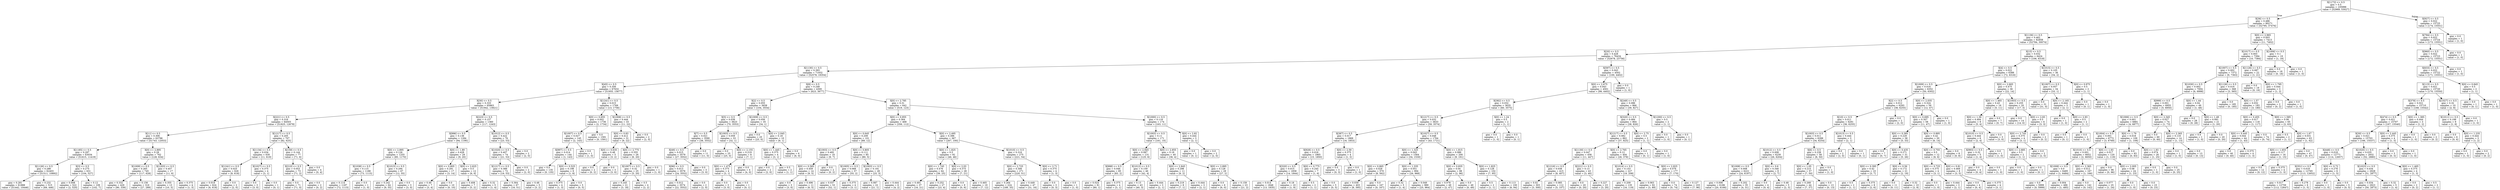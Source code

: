 digraph Tree {
node [shape=box] ;
0 [label="X[1173] <= 0.5\ngini = 0.5\nsamples = 105996\nvalue = [52969, 53027]"] ;
1 [label="X[36] <= 0.5\ngini = 0.486\nsamples = 90271\nvalue = [52795, 37476]"] ;
0 -> 1 [labeldistance=2.5, labelangle=45, headlabel="True"] ;
2 [label="X[1136] <= 0.5\ngini = 0.462\nsamples = 82858\nvalue = [52784, 30074]"] ;
1 -> 2 ;
3 [label="X[20] <= 0.5\ngini = 0.428\nsamples = 76434\nvalue = [52678, 23756]"] ;
2 -> 3 ;
4 [label="X[1130] <= 0.5\ngini = 0.393\nsamples = 71932\nvalue = [52578, 19354]"] ;
3 -> 4 ;
5 [label="X[45] <= 0.5\ngini = 0.356\nsamples = 67632\nvalue = [51955, 15677]"] ;
4 -> 5 ;
6 [label="X[30] <= 0.5\ngini = 0.333\nsamples = 65863\nvalue = [51942, 13921]"] ;
5 -> 6 ;
7 [label="X[221] <= 0.5\ngini = 0.316\nsamples = 64503\nvalue = [51825, 12678]"] ;
6 -> 7 ;
8 [label="X[11] <= 0.5\ngini = 0.306\nsamples = 63796\nvalue = [51743, 12053]"] ;
7 -> 8 ;
9 [label="X[1185] <= 0.5\ngini = 0.297\nsamples = 63034\nvalue = [51615, 11419]"] ;
8 -> 9 ;
10 [label="X[1126] <= 0.5\ngini = 0.288\nsamples = 62403\nvalue = [51511, 10892]"] ;
9 -> 10 ;
11 [label="gini = 0.281\nsamples = 61888\nvalue = [51442, 10446]"] ;
10 -> 11 ;
12 [label="gini = 0.232\nsamples = 515\nvalue = [69, 446]"] ;
10 -> 12 ;
13 [label="X[3] <= 0.5\ngini = 0.275\nsamples = 631\nvalue = [104, 527]"] ;
9 -> 13 ;
14 [label="gini = 0.008\nsamples = 522\nvalue = [2, 520]"] ;
13 -> 14 ;
15 [label="gini = 0.12\nsamples = 109\nvalue = [102, 7]"] ;
13 -> 15 ;
16 [label="X[0] <= 2.895\ngini = 0.28\nsamples = 762\nvalue = [128, 634]"] ;
8 -> 16 ;
17 [label="X[1009] <= 0.5\ngini = 0.265\nsamples = 745\nvalue = [117, 628]"] ;
16 -> 17 ;
18 [label="gini = 0.332\nsamples = 429\nvalue = [90, 339]"] ;
17 -> 18 ;
19 [label="gini = 0.156\nsamples = 316\nvalue = [27, 289]"] ;
17 -> 19 ;
20 [label="X[1203] <= 0.5\ngini = 0.457\nsamples = 17\nvalue = [11, 6]"] ;
16 -> 20 ;
21 [label="gini = 0.355\nsamples = 13\nvalue = [10, 3]"] ;
20 -> 21 ;
22 [label="gini = 0.375\nsamples = 4\nvalue = [1, 3]"] ;
20 -> 22 ;
23 [label="X[1217] <= 0.5\ngini = 0.205\nsamples = 707\nvalue = [82, 625]"] ;
7 -> 23 ;
24 [label="X[1134] <= 0.5\ngini = 0.034\nsamples = 630\nvalue = [11, 619]"] ;
23 -> 24 ;
25 [label="X[1241] <= 0.5\ngini = 0.025\nsamples = 626\nvalue = [8, 618]"] ;
24 -> 25 ;
26 [label="gini = 0.019\nsamples = 624\nvalue = [6, 618]"] ;
25 -> 26 ;
27 [label="gini = 0.0\nsamples = 2\nvalue = [2, 0]"] ;
25 -> 27 ;
28 [label="X[1027] <= 0.5\ngini = 0.375\nsamples = 4\nvalue = [3, 1]"] ;
24 -> 28 ;
29 [label="gini = 0.0\nsamples = 3\nvalue = [3, 0]"] ;
28 -> 29 ;
30 [label="gini = 0.0\nsamples = 1\nvalue = [0, 1]"] ;
28 -> 30 ;
31 [label="X[159] <= 0.5\ngini = 0.144\nsamples = 77\nvalue = [71, 6]"] ;
23 -> 31 ;
32 [label="X[210] <= 0.5\ngini = 0.053\nsamples = 73\nvalue = [71, 2]"] ;
31 -> 32 ;
33 [label="gini = 0.0\nsamples = 71\nvalue = [71, 0]"] ;
32 -> 33 ;
34 [label="gini = 0.0\nsamples = 2\nvalue = [0, 2]"] ;
32 -> 34 ;
35 [label="gini = 0.0\nsamples = 4\nvalue = [0, 4]"] ;
31 -> 35 ;
36 [label="X[223] <= 0.5\ngini = 0.157\nsamples = 1360\nvalue = [117, 1243]"] ;
6 -> 36 ;
37 [label="X[996] <= 0.5\ngini = 0.136\nsamples = 1284\nvalue = [94, 1190]"] ;
36 -> 37 ;
38 [label="X[0] <= 2.895\ngini = 0.126\nsamples = 1255\nvalue = [85, 1170]"] ;
37 -> 38 ;
39 [label="X[1038] <= 0.5\ngini = 0.115\nsamples = 1188\nvalue = [73, 1115]"] ;
38 -> 39 ;
40 [label="gini = 0.114\nsamples = 1187\nvalue = [72, 1115]"] ;
39 -> 40 ;
41 [label="gini = 0.0\nsamples = 1\nvalue = [1, 0]"] ;
39 -> 41 ;
42 [label="X[1015] <= 0.5\ngini = 0.294\nsamples = 67\nvalue = [12, 55]"] ;
38 -> 42 ;
43 [label="gini = 0.242\nsamples = 64\nvalue = [9, 55]"] ;
42 -> 43 ;
44 [label="gini = 0.0\nsamples = 3\nvalue = [3, 0]"] ;
42 -> 44 ;
45 [label="X[0] <= 1.89\ngini = 0.428\nsamples = 29\nvalue = [9, 20]"] ;
37 -> 45 ;
46 [label="X[0] <= 0.805\ngini = 0.291\nsamples = 17\nvalue = [3, 14]"] ;
45 -> 46 ;
47 [label="gini = 0.49\nsamples = 7\nvalue = [3, 4]"] ;
46 -> 47 ;
48 [label="gini = 0.0\nsamples = 10\nvalue = [0, 10]"] ;
46 -> 48 ;
49 [label="X[0] <= 2.625\ngini = 0.5\nsamples = 12\nvalue = [6, 6]"] ;
45 -> 49 ;
50 [label="gini = 0.408\nsamples = 7\nvalue = [5, 2]"] ;
49 -> 50 ;
51 [label="gini = 0.32\nsamples = 5\nvalue = [1, 4]"] ;
49 -> 51 ;
52 [label="X[1012] <= 0.5\ngini = 0.422\nsamples = 76\nvalue = [23, 53]"] ;
36 -> 52 ;
53 [label="X[1020] <= 0.5\ngini = 0.407\nsamples = 74\nvalue = [21, 53]"] ;
52 -> 53 ;
54 [label="X[1217] <= 0.5\ngini = 0.389\nsamples = 72\nvalue = [19, 53]"] ;
53 -> 54 ;
55 [label="gini = 0.364\nsamples = 67\nvalue = [16, 51]"] ;
54 -> 55 ;
56 [label="gini = 0.48\nsamples = 5\nvalue = [3, 2]"] ;
54 -> 56 ;
57 [label="gini = 0.0\nsamples = 2\nvalue = [2, 0]"] ;
53 -> 57 ;
58 [label="gini = 0.0\nsamples = 2\nvalue = [2, 0]"] ;
52 -> 58 ;
59 [label="X[1241] <= 0.5\ngini = 0.015\nsamples = 1769\nvalue = [13, 1756]"] ;
5 -> 59 ;
60 [label="X[0] <= 0.655\ngini = 0.002\nsamples = 1736\nvalue = [2, 1734]"] ;
59 -> 60 ;
61 [label="X[1007] <= 0.5\ngini = 0.027\nsamples = 145\nvalue = [2, 143]"] ;
60 -> 61 ;
62 [label="X[997] <= 0.5\ngini = 0.014\nsamples = 144\nvalue = [1, 143]"] ;
61 -> 62 ;
63 [label="gini = 0.0\nsamples = 135\nvalue = [0, 135]"] ;
62 -> 63 ;
64 [label="X[0] <= 0.525\ngini = 0.198\nsamples = 9\nvalue = [1, 8]"] ;
62 -> 64 ;
65 [label="gini = 0.375\nsamples = 4\nvalue = [1, 3]"] ;
64 -> 65 ;
66 [label="gini = 0.0\nsamples = 5\nvalue = [0, 5]"] ;
64 -> 66 ;
67 [label="gini = 0.0\nsamples = 1\nvalue = [1, 0]"] ;
61 -> 67 ;
68 [label="gini = 0.0\nsamples = 1591\nvalue = [0, 1591]"] ;
60 -> 68 ;
69 [label="X[1008] <= 0.5\ngini = 0.444\nsamples = 33\nvalue = [11, 22]"] ;
59 -> 69 ;
70 [label="X[0] <= 0.83\ngini = 0.412\nsamples = 31\nvalue = [9, 22]"] ;
69 -> 70 ;
71 [label="X[0] <= 0.635\ngini = 0.48\nsamples = 5\nvalue = [3, 2]"] ;
70 -> 71 ;
72 [label="gini = 0.0\nsamples = 2\nvalue = [0, 2]"] ;
71 -> 72 ;
73 [label="gini = 0.0\nsamples = 3\nvalue = [3, 0]"] ;
71 -> 73 ;
74 [label="X[0] <= 2.775\ngini = 0.355\nsamples = 26\nvalue = [6, 20]"] ;
70 -> 74 ;
75 [label="X[1007] <= 0.5\ngini = 0.32\nsamples = 25\nvalue = [5, 20]"] ;
74 -> 75 ;
76 [label="gini = 0.245\nsamples = 21\nvalue = [3, 18]"] ;
75 -> 76 ;
77 [label="gini = 0.5\nsamples = 4\nvalue = [2, 2]"] ;
75 -> 77 ;
78 [label="gini = 0.0\nsamples = 1\nvalue = [1, 0]"] ;
74 -> 78 ;
79 [label="gini = 0.0\nsamples = 2\nvalue = [2, 0]"] ;
69 -> 79 ;
80 [label="X[8] <= 0.5\ngini = 0.248\nsamples = 4300\nvalue = [623, 3677]"] ;
4 -> 80 ;
81 [label="X[2] <= 0.5\ngini = 0.055\nsamples = 3658\nvalue = [104, 3554]"] ;
80 -> 81 ;
82 [label="X[5] <= 0.5\ngini = 0.038\nsamples = 3623\nvalue = [70, 3553]"] ;
81 -> 82 ;
83 [label="X[7] <= 0.5\ngini = 0.021\nsamples = 3590\nvalue = [38, 3552]"] ;
82 -> 83 ;
84 [label="X[49] <= 0.5\ngini = 0.015\nsamples = 3579\nvalue = [27, 3552]"] ;
83 -> 84 ;
85 [label="X[96] <= 0.5\ngini = 0.013\nsamples = 3576\nvalue = [24, 3552]"] ;
84 -> 85 ;
86 [label="gini = 0.012\nsamples = 3574\nvalue = [22, 3552]"] ;
85 -> 86 ;
87 [label="gini = 0.0\nsamples = 2\nvalue = [2, 0]"] ;
85 -> 87 ;
88 [label="gini = 0.0\nsamples = 3\nvalue = [3, 0]"] ;
84 -> 88 ;
89 [label="gini = 0.0\nsamples = 11\nvalue = [11, 0]"] ;
83 -> 89 ;
90 [label="X[1003] <= 0.5\ngini = 0.059\nsamples = 33\nvalue = [32, 1]"] ;
82 -> 90 ;
91 [label="gini = 0.0\nsamples = 25\nvalue = [25, 0]"] ;
90 -> 91 ;
92 [label="X[0] <= 2.155\ngini = 0.219\nsamples = 8\nvalue = [7, 1]"] ;
90 -> 92 ;
93 [label="X[0] <= 1.475\ngini = 0.375\nsamples = 4\nvalue = [3, 1]"] ;
92 -> 93 ;
94 [label="gini = 0.0\nsamples = 3\nvalue = [3, 0]"] ;
93 -> 94 ;
95 [label="gini = 0.0\nsamples = 1\nvalue = [0, 1]"] ;
93 -> 95 ;
96 [label="gini = 0.0\nsamples = 4\nvalue = [4, 0]"] ;
92 -> 96 ;
97 [label="X[1009] <= 0.5\ngini = 0.056\nsamples = 35\nvalue = [34, 1]"] ;
81 -> 97 ;
98 [label="gini = 0.0\nsamples = 25\nvalue = [25, 0]"] ;
97 -> 98 ;
99 [label="X[0] <= 2.045\ngini = 0.18\nsamples = 10\nvalue = [9, 1]"] ;
97 -> 99 ;
100 [label="X[0] <= 1.445\ngini = 0.375\nsamples = 4\nvalue = [3, 1]"] ;
99 -> 100 ;
101 [label="gini = 0.0\nsamples = 2\nvalue = [2, 0]"] ;
100 -> 101 ;
102 [label="gini = 0.5\nsamples = 2\nvalue = [1, 1]"] ;
100 -> 102 ;
103 [label="gini = 0.0\nsamples = 6\nvalue = [6, 0]"] ;
99 -> 103 ;
104 [label="X[0] <= 2.785\ngini = 0.31\nsamples = 642\nvalue = [519, 123]"] ;
80 -> 104 ;
105 [label="X[0] <= 0.955\ngini = 0.364\nsamples = 468\nvalue = [356, 112]"] ;
104 -> 105 ;
106 [label="X[0] <= 0.645\ngini = 0.209\nsamples = 101\nvalue = [89, 12]"] ;
105 -> 106 ;
107 [label="X[1003] <= 0.5\ngini = 0.492\nsamples = 16\nvalue = [9, 7]"] ;
106 -> 107 ;
108 [label="X[0] <= 0.585\ngini = 0.459\nsamples = 14\nvalue = [9, 5]"] ;
107 -> 108 ;
109 [label="gini = 0.0\nsamples = 3\nvalue = [3, 0]"] ;
108 -> 109 ;
110 [label="gini = 0.496\nsamples = 11\nvalue = [6, 5]"] ;
108 -> 110 ;
111 [label="gini = 0.0\nsamples = 2\nvalue = [0, 2]"] ;
107 -> 111 ;
112 [label="X[0] <= 0.805\ngini = 0.111\nsamples = 85\nvalue = [80, 5]"] ;
106 -> 112 ;
113 [label="X[1005] <= 0.5\ngini = 0.068\nsamples = 57\nvalue = [55, 2]"] ;
112 -> 113 ;
114 [label="gini = 0.037\nsamples = 53\nvalue = [52, 1]"] ;
113 -> 114 ;
115 [label="gini = 0.375\nsamples = 4\nvalue = [3, 1]"] ;
113 -> 115 ;
116 [label="X[1003] <= 0.5\ngini = 0.191\nsamples = 28\nvalue = [25, 3]"] ;
112 -> 116 ;
117 [label="gini = 0.087\nsamples = 22\nvalue = [21, 1]"] ;
116 -> 117 ;
118 [label="gini = 0.444\nsamples = 6\nvalue = [4, 2]"] ;
116 -> 118 ;
119 [label="X[0] <= 2.495\ngini = 0.396\nsamples = 367\nvalue = [267, 100]"] ;
105 -> 119 ;
120 [label="X[0] <= 1.825\ngini = 0.5\nsamples = 92\nvalue = [46, 46]"] ;
119 -> 120 ;
121 [label="X[0] <= 1.745\ngini = 0.476\nsamples = 64\nvalue = [39, 25]"] ;
120 -> 121 ;
122 [label="gini = 0.491\nsamples = 37\nvalue = [16, 21]"] ;
121 -> 122 ;
123 [label="gini = 0.252\nsamples = 27\nvalue = [23, 4]"] ;
121 -> 123 ;
124 [label="X[0] <= 2.03\ngini = 0.375\nsamples = 28\nvalue = [7, 21]"] ;
120 -> 124 ;
125 [label="gini = 0.0\nsamples = 9\nvalue = [0, 9]"] ;
124 -> 125 ;
126 [label="gini = 0.465\nsamples = 19\nvalue = [7, 12]"] ;
124 -> 126 ;
127 [label="X[1010] <= 0.5\ngini = 0.316\nsamples = 275\nvalue = [221, 54]"] ;
119 -> 127 ;
128 [label="X[0] <= 2.725\ngini = 0.306\nsamples = 271\nvalue = [220, 51]"] ;
127 -> 128 ;
129 [label="gini = 0.264\nsamples = 224\nvalue = [189, 35]"] ;
128 -> 129 ;
130 [label="gini = 0.449\nsamples = 47\nvalue = [31, 16]"] ;
128 -> 130 ;
131 [label="X[0] <= 2.71\ngini = 0.375\nsamples = 4\nvalue = [1, 3]"] ;
127 -> 131 ;
132 [label="gini = 0.0\nsamples = 3\nvalue = [0, 3]"] ;
131 -> 132 ;
133 [label="gini = 0.0\nsamples = 1\nvalue = [1, 0]"] ;
131 -> 133 ;
134 [label="X[1000] <= 0.5\ngini = 0.118\nsamples = 174\nvalue = [163, 11]"] ;
104 -> 134 ;
135 [label="X[1003] <= 0.5\ngini = 0.11\nsamples = 171\nvalue = [161, 10]"] ;
134 -> 135 ;
136 [label="X[0] <= 2.945\ngini = 0.087\nsamples = 131\nvalue = [125, 6]"] ;
135 -> 136 ;
137 [label="X[998] <= 0.5\ngini = 0.046\nsamples = 85\nvalue = [83, 2]"] ;
136 -> 137 ;
138 [label="gini = 0.024\nsamples = 81\nvalue = [80, 1]"] ;
137 -> 138 ;
139 [label="gini = 0.375\nsamples = 4\nvalue = [3, 1]"] ;
137 -> 139 ;
140 [label="X[1012] <= 0.5\ngini = 0.159\nsamples = 46\nvalue = [42, 4]"] ;
136 -> 140 ;
141 [label="gini = 0.13\nsamples = 43\nvalue = [40, 3]"] ;
140 -> 141 ;
142 [label="gini = 0.444\nsamples = 3\nvalue = [2, 1]"] ;
140 -> 142 ;
143 [label="X[0] <= 2.855\ngini = 0.18\nsamples = 40\nvalue = [36, 4]"] ;
135 -> 143 ;
144 [label="X[0] <= 2.845\ngini = 0.298\nsamples = 11\nvalue = [9, 2]"] ;
143 -> 144 ;
145 [label="gini = 0.219\nsamples = 8\nvalue = [7, 1]"] ;
144 -> 145 ;
146 [label="gini = 0.444\nsamples = 3\nvalue = [2, 1]"] ;
144 -> 146 ;
147 [label="X[0] <= 2.895\ngini = 0.128\nsamples = 29\nvalue = [27, 2]"] ;
143 -> 147 ;
148 [label="gini = 0.0\nsamples = 6\nvalue = [6, 0]"] ;
147 -> 148 ;
149 [label="gini = 0.159\nsamples = 23\nvalue = [21, 2]"] ;
147 -> 149 ;
150 [label="X[0] <= 2.82\ngini = 0.444\nsamples = 3\nvalue = [2, 1]"] ;
134 -> 150 ;
151 [label="gini = 0.0\nsamples = 1\nvalue = [0, 1]"] ;
150 -> 151 ;
152 [label="gini = 0.0\nsamples = 2\nvalue = [2, 0]"] ;
150 -> 152 ;
153 [label="X[597] <= 0.5\ngini = 0.043\nsamples = 4502\nvalue = [100, 4402]"] ;
3 -> 153 ;
154 [label="X[0] <= 2.675\ngini = 0.043\nsamples = 4501\nvalue = [99, 4402]"] ;
153 -> 154 ;
155 [label="X[382] <= 0.5\ngini = 0.032\nsamples = 3635\nvalue = [60, 3575]"] ;
154 -> 155 ;
156 [label="X[1217] <= 0.5\ngini = 0.032\nsamples = 3633\nvalue = [59, 3574]"] ;
155 -> 156 ;
157 [label="X[387] <= 0.5\ngini = 0.017\nsamples = 1869\nvalue = [16, 1853]"] ;
156 -> 157 ;
158 [label="X[928] <= 0.5\ngini = 0.016\nsamples = 1865\nvalue = [15, 1850]"] ;
157 -> 158 ;
159 [label="X[320] <= 0.5\ngini = 0.015\nsamples = 1858\nvalue = [14, 1844]"] ;
158 -> 159 ;
160 [label="gini = 0.014\nsamples = 1848\nvalue = [13, 1835]"] ;
159 -> 160 ;
161 [label="gini = 0.18\nsamples = 10\nvalue = [1, 9]"] ;
159 -> 161 ;
162 [label="X[0] <= 0.775\ngini = 0.245\nsamples = 7\nvalue = [1, 6]"] ;
158 -> 162 ;
163 [label="gini = 0.5\nsamples = 2\nvalue = [1, 1]"] ;
162 -> 163 ;
164 [label="gini = 0.0\nsamples = 5\nvalue = [0, 5]"] ;
162 -> 164 ;
165 [label="X[0] <= 2.59\ngini = 0.375\nsamples = 4\nvalue = [1, 3]"] ;
157 -> 165 ;
166 [label="gini = 0.0\nsamples = 3\nvalue = [0, 3]"] ;
165 -> 166 ;
167 [label="gini = 0.0\nsamples = 1\nvalue = [1, 0]"] ;
165 -> 167 ;
168 [label="X[1027] <= 0.5\ngini = 0.048\nsamples = 1764\nvalue = [43, 1721]"] ;
156 -> 168 ;
169 [label="X[0] <= 1.325\ngini = 0.043\nsamples = 1564\nvalue = [34, 1530]"] ;
168 -> 169 ;
170 [label="X[0] <= 0.865\ngini = 0.028\nsamples = 570\nvalue = [8, 562]"] ;
169 -> 170 ;
171 [label="gini = 0.039\nsamples = 403\nvalue = [8, 395]"] ;
170 -> 171 ;
172 [label="gini = 0.0\nsamples = 167\nvalue = [0, 167]"] ;
170 -> 172 ;
173 [label="X[0] <= 1.335\ngini = 0.051\nsamples = 994\nvalue = [26, 968]"] ;
169 -> 173 ;
174 [label="gini = 0.32\nsamples = 5\nvalue = [1, 4]"] ;
173 -> 174 ;
175 [label="gini = 0.049\nsamples = 989\nvalue = [25, 964]"] ;
173 -> 175 ;
176 [label="X[0] <= 1.815\ngini = 0.086\nsamples = 200\nvalue = [9, 191]"] ;
168 -> 176 ;
177 [label="X[0] <= 0.835\ngini = 0.04\nsamples = 98\nvalue = [2, 96]"] ;
176 -> 177 ;
178 [label="gini = 0.078\nsamples = 49\nvalue = [2, 47]"] ;
177 -> 178 ;
179 [label="gini = 0.0\nsamples = 49\nvalue = [0, 49]"] ;
177 -> 179 ;
180 [label="X[0] <= 1.825\ngini = 0.128\nsamples = 102\nvalue = [7, 95]"] ;
176 -> 180 ;
181 [label="gini = 0.5\nsamples = 2\nvalue = [1, 1]"] ;
180 -> 181 ;
182 [label="gini = 0.113\nsamples = 100\nvalue = [6, 94]"] ;
180 -> 182 ;
183 [label="X[0] <= 1.24\ngini = 0.5\nsamples = 2\nvalue = [1, 1]"] ;
155 -> 183 ;
184 [label="gini = 0.0\nsamples = 1\nvalue = [1, 0]"] ;
183 -> 184 ;
185 [label="gini = 0.0\nsamples = 1\nvalue = [0, 1]"] ;
183 -> 185 ;
186 [label="X[249] <= 0.5\ngini = 0.086\nsamples = 866\nvalue = [39, 827]"] ;
154 -> 186 ;
187 [label="X[320] <= 0.5\ngini = 0.084\nsamples = 864\nvalue = [38, 826]"] ;
186 -> 187 ;
188 [label="X[1217] <= 0.5\ngini = 0.082\nsamples = 862\nvalue = [37, 825]"] ;
187 -> 188 ;
189 [label="X[1130] <= 0.5\ngini = 0.047\nsamples = 458\nvalue = [11, 447]"] ;
188 -> 189 ;
190 [label="X[1216] <= 0.5\ngini = 0.038\nsamples = 415\nvalue = [8, 407]"] ;
189 -> 190 ;
191 [label="gini = 0.02\nsamples = 303\nvalue = [3, 300]"] ;
190 -> 191 ;
192 [label="gini = 0.085\nsamples = 112\nvalue = [5, 107]"] ;
190 -> 192 ;
193 [label="X[221] <= 0.5\ngini = 0.13\nsamples = 43\nvalue = [3, 40]"] ;
189 -> 193 ;
194 [label="gini = 0.0\nsamples = 20\nvalue = [0, 20]"] ;
193 -> 194 ;
195 [label="gini = 0.227\nsamples = 23\nvalue = [3, 20]"] ;
193 -> 195 ;
196 [label="X[0] <= 2.765\ngini = 0.12\nsamples = 404\nvalue = [26, 378]"] ;
188 -> 196 ;
197 [label="X[1014] <= 0.5\ngini = 0.153\nsamples = 227\nvalue = [19, 208]"] ;
196 -> 197 ;
198 [label="gini = 0.209\nsamples = 135\nvalue = [16, 119]"] ;
197 -> 198 ;
199 [label="gini = 0.063\nsamples = 92\nvalue = [3, 89]"] ;
197 -> 199 ;
200 [label="X[0] <= 2.825\ngini = 0.076\nsamples = 177\nvalue = [7, 170]"] ;
196 -> 200 ;
201 [label="gini = 0.0\nsamples = 74\nvalue = [0, 74]"] ;
200 -> 201 ;
202 [label="gini = 0.127\nsamples = 103\nvalue = [7, 96]"] ;
200 -> 202 ;
203 [label="X[0] <= 2.75\ngini = 0.5\nsamples = 2\nvalue = [1, 1]"] ;
187 -> 203 ;
204 [label="gini = 0.0\nsamples = 1\nvalue = [0, 1]"] ;
203 -> 204 ;
205 [label="gini = 0.0\nsamples = 1\nvalue = [1, 0]"] ;
203 -> 205 ;
206 [label="X[1200] <= 0.5\ngini = 0.5\nsamples = 2\nvalue = [1, 1]"] ;
186 -> 206 ;
207 [label="gini = 0.0\nsamples = 1\nvalue = [1, 0]"] ;
206 -> 207 ;
208 [label="gini = 0.0\nsamples = 1\nvalue = [0, 1]"] ;
206 -> 208 ;
209 [label="gini = 0.0\nsamples = 1\nvalue = [1, 0]"] ;
153 -> 209 ;
210 [label="X[15] <= 0.5\ngini = 0.032\nsamples = 6424\nvalue = [106, 6318]"] ;
2 -> 210 ;
211 [label="X[4] <= 0.5\ngini = 0.022\nsamples = 6388\nvalue = [72, 6316]"] ;
210 -> 211 ;
212 [label="X[1009] <= 0.5\ngini = 0.016\nsamples = 6352\nvalue = [50, 6302]"] ;
211 -> 212 ;
213 [label="X[2] <= 0.5\ngini = 0.012\nsamples = 6293\nvalue = [38, 6255]"] ;
212 -> 213 ;
214 [label="X[10] <= 0.5\ngini = 0.011\nsamples = 6291\nvalue = [36, 6255]"] ;
213 -> 214 ;
215 [label="X[1003] <= 0.5\ngini = 0.011\nsamples = 6288\nvalue = [34, 6254]"] ;
214 -> 215 ;
216 [label="X[1012] <= 0.5\ngini = 0.008\nsamples = 6230\nvalue = [26, 6204]"] ;
215 -> 216 ;
217 [label="X[1008] <= 0.5\ngini = 0.008\nsamples = 6221\nvalue = [24, 6197]"] ;
216 -> 217 ;
218 [label="gini = 0.006\nsamples = 6186\nvalue = [20, 6166]"] ;
217 -> 218 ;
219 [label="gini = 0.202\nsamples = 35\nvalue = [4, 31]"] ;
217 -> 219 ;
220 [label="X[0] <= 0.6\ngini = 0.346\nsamples = 9\nvalue = [2, 7]"] ;
216 -> 220 ;
221 [label="gini = 0.0\nsamples = 4\nvalue = [0, 4]"] ;
220 -> 221 ;
222 [label="gini = 0.48\nsamples = 5\nvalue = [2, 3]"] ;
220 -> 222 ;
223 [label="X[6] <= 0.5\ngini = 0.238\nsamples = 58\nvalue = [8, 50]"] ;
215 -> 223 ;
224 [label="X[0] <= 1.05\ngini = 0.215\nsamples = 57\nvalue = [7, 50]"] ;
223 -> 224 ;
225 [label="gini = 0.268\nsamples = 44\nvalue = [7, 37]"] ;
224 -> 225 ;
226 [label="gini = 0.0\nsamples = 13\nvalue = [0, 13]"] ;
224 -> 226 ;
227 [label="gini = 0.0\nsamples = 1\nvalue = [1, 0]"] ;
223 -> 227 ;
228 [label="X[1013] <= 0.5\ngini = 0.444\nsamples = 3\nvalue = [2, 1]"] ;
214 -> 228 ;
229 [label="gini = 0.0\nsamples = 2\nvalue = [2, 0]"] ;
228 -> 229 ;
230 [label="gini = 0.0\nsamples = 1\nvalue = [0, 1]"] ;
228 -> 230 ;
231 [label="gini = 0.0\nsamples = 2\nvalue = [2, 0]"] ;
213 -> 231 ;
232 [label="X[0] <= 2.035\ngini = 0.324\nsamples = 59\nvalue = [12, 47]"] ;
212 -> 232 ;
233 [label="X[0] <= 0.695\ngini = 0.307\nsamples = 58\nvalue = [11, 47]"] ;
232 -> 233 ;
234 [label="X[0] <= 0.385\ngini = 0.229\nsamples = 38\nvalue = [5, 33]"] ;
233 -> 234 ;
235 [label="gini = 0.0\nsamples = 7\nvalue = [0, 7]"] ;
234 -> 235 ;
236 [label="X[0] <= 0.435\ngini = 0.271\nsamples = 31\nvalue = [5, 26]"] ;
234 -> 236 ;
237 [label="X[0] <= 0.395\ngini = 0.42\nsamples = 10\nvalue = [3, 7]"] ;
236 -> 237 ;
238 [label="gini = 0.5\nsamples = 2\nvalue = [1, 1]"] ;
237 -> 238 ;
239 [label="gini = 0.375\nsamples = 8\nvalue = [2, 6]"] ;
237 -> 239 ;
240 [label="X[0] <= 0.56\ngini = 0.172\nsamples = 21\nvalue = [2, 19]"] ;
236 -> 240 ;
241 [label="gini = 0.0\nsamples = 11\nvalue = [0, 11]"] ;
240 -> 241 ;
242 [label="gini = 0.32\nsamples = 10\nvalue = [2, 8]"] ;
240 -> 242 ;
243 [label="X[0] <= 0.895\ngini = 0.42\nsamples = 20\nvalue = [6, 14]"] ;
233 -> 243 ;
244 [label="X[0] <= 0.755\ngini = 0.5\nsamples = 12\nvalue = [6, 6]"] ;
243 -> 244 ;
245 [label="X[0] <= 0.725\ngini = 0.375\nsamples = 4\nvalue = [3, 1]"] ;
244 -> 245 ;
246 [label="gini = 0.0\nsamples = 1\nvalue = [1, 0]"] ;
245 -> 246 ;
247 [label="gini = 0.444\nsamples = 3\nvalue = [2, 1]"] ;
245 -> 247 ;
248 [label="X[0] <= 0.81\ngini = 0.469\nsamples = 8\nvalue = [3, 5]"] ;
244 -> 248 ;
249 [label="gini = 0.0\nsamples = 4\nvalue = [0, 4]"] ;
248 -> 249 ;
250 [label="gini = 0.375\nsamples = 4\nvalue = [3, 1]"] ;
248 -> 250 ;
251 [label="gini = 0.0\nsamples = 8\nvalue = [0, 8]"] ;
243 -> 251 ;
252 [label="gini = 0.0\nsamples = 1\nvalue = [1, 0]"] ;
232 -> 252 ;
253 [label="X[0] <= 2.665\ngini = 0.475\nsamples = 36\nvalue = [22, 14]"] ;
211 -> 253 ;
254 [label="X[0] <= 1.465\ngini = 0.43\nsamples = 16\nvalue = [5, 11]"] ;
253 -> 254 ;
255 [label="X[0] <= 1.39\ngini = 0.494\nsamples = 9\nvalue = [5, 4]"] ;
254 -> 255 ;
256 [label="X[1010] <= 0.5\ngini = 0.444\nsamples = 6\nvalue = [2, 4]"] ;
255 -> 256 ;
257 [label="X[993] <= 0.5\ngini = 0.32\nsamples = 5\nvalue = [1, 4]"] ;
256 -> 257 ;
258 [label="gini = 0.0\nsamples = 4\nvalue = [0, 4]"] ;
257 -> 258 ;
259 [label="gini = 0.0\nsamples = 1\nvalue = [1, 0]"] ;
257 -> 259 ;
260 [label="gini = 0.0\nsamples = 1\nvalue = [1, 0]"] ;
256 -> 260 ;
261 [label="gini = 0.0\nsamples = 3\nvalue = [3, 0]"] ;
255 -> 261 ;
262 [label="gini = 0.0\nsamples = 7\nvalue = [0, 7]"] ;
254 -> 262 ;
263 [label="X[1003] <= 0.5\ngini = 0.255\nsamples = 20\nvalue = [17, 3]"] ;
253 -> 263 ;
264 [label="gini = 0.0\nsamples = 14\nvalue = [14, 0]"] ;
263 -> 264 ;
265 [label="X[0] <= 2.83\ngini = 0.5\nsamples = 6\nvalue = [3, 3]"] ;
263 -> 265 ;
266 [label="X[0] <= 2.745\ngini = 0.375\nsamples = 4\nvalue = [3, 1]"] ;
265 -> 266 ;
267 [label="X[0] <= 2.685\ngini = 0.5\nsamples = 2\nvalue = [1, 1]"] ;
266 -> 267 ;
268 [label="gini = 0.0\nsamples = 1\nvalue = [1, 0]"] ;
267 -> 268 ;
269 [label="gini = 0.0\nsamples = 1\nvalue = [0, 1]"] ;
267 -> 269 ;
270 [label="gini = 0.0\nsamples = 2\nvalue = [2, 0]"] ;
266 -> 270 ;
271 [label="gini = 0.0\nsamples = 2\nvalue = [0, 2]"] ;
265 -> 271 ;
272 [label="X[1015] <= 0.5\ngini = 0.105\nsamples = 36\nvalue = [34, 2]"] ;
210 -> 272 ;
273 [label="X[1007] <= 0.5\ngini = 0.057\nsamples = 34\nvalue = [33, 1]"] ;
272 -> 273 ;
274 [label="gini = 0.0\nsamples = 31\nvalue = [31, 0]"] ;
273 -> 274 ;
275 [label="X[0] <= 2.165\ngini = 0.444\nsamples = 3\nvalue = [2, 1]"] ;
273 -> 275 ;
276 [label="gini = 0.0\nsamples = 1\nvalue = [1, 0]"] ;
275 -> 276 ;
277 [label="X[0] <= 2.93\ngini = 0.5\nsamples = 2\nvalue = [1, 1]"] ;
275 -> 277 ;
278 [label="gini = 0.0\nsamples = 1\nvalue = [0, 1]"] ;
277 -> 278 ;
279 [label="gini = 0.0\nsamples = 1\nvalue = [1, 0]"] ;
277 -> 279 ;
280 [label="X[0] <= 0.975\ngini = 0.5\nsamples = 2\nvalue = [1, 1]"] ;
272 -> 280 ;
281 [label="gini = 0.0\nsamples = 1\nvalue = [0, 1]"] ;
280 -> 281 ;
282 [label="gini = 0.0\nsamples = 1\nvalue = [1, 0]"] ;
280 -> 282 ;
283 [label="X[0] <= 2.965\ngini = 0.003\nsamples = 7413\nvalue = [11, 7402]"] ;
1 -> 283 ;
284 [label="X[1017] <= 0.5\ngini = 0.003\nsamples = 7394\nvalue = [10, 7384]"] ;
283 -> 284 ;
285 [label="X[1007] <= 0.5\ngini = 0.002\nsamples = 7372\nvalue = [9, 7363]"] ;
284 -> 285 ;
286 [label="X[1030] <= 0.5\ngini = 0.002\nsamples = 7004\nvalue = [6, 6998]"] ;
285 -> 286 ;
287 [label="X[999] <= 0.5\ngini = 0.001\nsamples = 6955\nvalue = [5, 6950]"] ;
286 -> 287 ;
288 [label="X[1006] <= 0.5\ngini = 0.001\nsamples = 6881\nvalue = [4, 6877]"] ;
287 -> 288 ;
289 [label="X[1004] <= 0.5\ngini = 0.001\nsamples = 6772\nvalue = [3, 6769]"] ;
288 -> 289 ;
290 [label="X[1010] <= 0.5\ngini = 0.001\nsamples = 6652\nvalue = [2, 6650]"] ;
289 -> 290 ;
291 [label="X[1008] <= 0.5\ngini = 0.0\nsamples = 6485\nvalue = [1, 6484]"] ;
290 -> 291 ;
292 [label="gini = 0.0\nsamples = 5999\nvalue = [0, 5999]"] ;
291 -> 292 ;
293 [label="gini = 0.004\nsamples = 486\nvalue = [1, 485]"] ;
291 -> 293 ;
294 [label="X[0] <= 2.365\ngini = 0.012\nsamples = 167\nvalue = [1, 166]"] ;
290 -> 294 ;
295 [label="gini = 0.0\nsamples = 142\nvalue = [0, 142]"] ;
294 -> 295 ;
296 [label="gini = 0.077\nsamples = 25\nvalue = [1, 24]"] ;
294 -> 296 ;
297 [label="X[0] <= 1.93\ngini = 0.017\nsamples = 120\nvalue = [1, 119]"] ;
289 -> 297 ;
298 [label="gini = 0.0\nsamples = 96\nvalue = [0, 96]"] ;
297 -> 298 ;
299 [label="X[0] <= 2.005\ngini = 0.08\nsamples = 24\nvalue = [1, 23]"] ;
297 -> 299 ;
300 [label="gini = 0.0\nsamples = 1\nvalue = [1, 0]"] ;
299 -> 300 ;
301 [label="gini = 0.0\nsamples = 23\nvalue = [0, 23]"] ;
299 -> 301 ;
302 [label="X[0] <= 1.79\ngini = 0.018\nsamples = 109\nvalue = [1, 108]"] ;
288 -> 302 ;
303 [label="gini = 0.0\nsamples = 83\nvalue = [0, 83]"] ;
302 -> 303 ;
304 [label="X[0] <= 1.83\ngini = 0.074\nsamples = 26\nvalue = [1, 25]"] ;
302 -> 304 ;
305 [label="gini = 0.0\nsamples = 1\nvalue = [1, 0]"] ;
304 -> 305 ;
306 [label="gini = 0.0\nsamples = 25\nvalue = [0, 25]"] ;
304 -> 306 ;
307 [label="X[0] <= 2.345\ngini = 0.027\nsamples = 74\nvalue = [1, 73]"] ;
287 -> 307 ;
308 [label="gini = 0.0\nsamples = 60\nvalue = [0, 60]"] ;
307 -> 308 ;
309 [label="X[0] <= 2.365\ngini = 0.133\nsamples = 14\nvalue = [1, 13]"] ;
307 -> 309 ;
310 [label="gini = 0.0\nsamples = 1\nvalue = [1, 0]"] ;
309 -> 310 ;
311 [label="gini = 0.0\nsamples = 13\nvalue = [0, 13]"] ;
309 -> 311 ;
312 [label="X[0] <= 1.44\ngini = 0.04\nsamples = 49\nvalue = [1, 48]"] ;
286 -> 312 ;
313 [label="gini = 0.0\nsamples = 28\nvalue = [0, 28]"] ;
312 -> 313 ;
314 [label="X[0] <= 1.49\ngini = 0.091\nsamples = 21\nvalue = [1, 20]"] ;
312 -> 314 ;
315 [label="gini = 0.0\nsamples = 1\nvalue = [1, 0]"] ;
314 -> 315 ;
316 [label="gini = 0.0\nsamples = 20\nvalue = [0, 20]"] ;
314 -> 316 ;
317 [label="X[1126] <= 0.5\ngini = 0.016\nsamples = 368\nvalue = [3, 365]"] ;
285 -> 317 ;
318 [label="gini = 0.0\nsamples = 185\nvalue = [0, 185]"] ;
317 -> 318 ;
319 [label="X[0] <= 1.57\ngini = 0.032\nsamples = 183\nvalue = [3, 180]"] ;
317 -> 319 ;
320 [label="X[0] <= 0.455\ngini = 0.017\nsamples = 118\nvalue = [1, 117]"] ;
319 -> 320 ;
321 [label="X[0] <= 0.445\ngini = 0.044\nsamples = 44\nvalue = [1, 43]"] ;
320 -> 321 ;
322 [label="gini = 0.0\nsamples = 40\nvalue = [0, 40]"] ;
321 -> 322 ;
323 [label="gini = 0.375\nsamples = 4\nvalue = [1, 3]"] ;
321 -> 323 ;
324 [label="gini = 0.0\nsamples = 74\nvalue = [0, 74]"] ;
320 -> 324 ;
325 [label="X[0] <= 1.585\ngini = 0.06\nsamples = 65\nvalue = [2, 63]"] ;
319 -> 325 ;
326 [label="gini = 0.5\nsamples = 2\nvalue = [1, 1]"] ;
325 -> 326 ;
327 [label="X[0] <= 1.67\ngini = 0.031\nsamples = 63\nvalue = [1, 62]"] ;
325 -> 327 ;
328 [label="X[0] <= 1.655\ngini = 0.117\nsamples = 16\nvalue = [1, 15]"] ;
327 -> 328 ;
329 [label="gini = 0.0\nsamples = 12\nvalue = [0, 12]"] ;
328 -> 329 ;
330 [label="gini = 0.375\nsamples = 4\nvalue = [1, 3]"] ;
328 -> 330 ;
331 [label="gini = 0.0\nsamples = 47\nvalue = [0, 47]"] ;
327 -> 331 ;
332 [label="X[1126] <= 0.5\ngini = 0.087\nsamples = 22\nvalue = [1, 21]"] ;
284 -> 332 ;
333 [label="gini = 0.0\nsamples = 19\nvalue = [0, 19]"] ;
332 -> 333 ;
334 [label="X[0] <= 1.795\ngini = 0.444\nsamples = 3\nvalue = [1, 2]"] ;
332 -> 334 ;
335 [label="gini = 0.0\nsamples = 2\nvalue = [0, 2]"] ;
334 -> 335 ;
336 [label="gini = 0.0\nsamples = 1\nvalue = [1, 0]"] ;
334 -> 336 ;
337 [label="X[1006] <= 0.5\ngini = 0.1\nsamples = 19\nvalue = [1, 18]"] ;
283 -> 337 ;
338 [label="gini = 0.0\nsamples = 18\nvalue = [0, 18]"] ;
337 -> 338 ;
339 [label="gini = 0.0\nsamples = 1\nvalue = [1, 0]"] ;
337 -> 339 ;
340 [label="X[927] <= 0.5\ngini = 0.022\nsamples = 15725\nvalue = [174, 15551]"] ;
0 -> 340 [labeldistance=2.5, labelangle=-45, headlabel="False"] ;
341 [label="X[794] <= 0.5\ngini = 0.022\nsamples = 15724\nvalue = [173, 15551]"] ;
340 -> 341 ;
342 [label="X[960] <= 0.5\ngini = 0.022\nsamples = 15723\nvalue = [172, 15551]"] ;
341 -> 342 ;
343 [label="X[633] <= 0.5\ngini = 0.022\nsamples = 15722\nvalue = [171, 15551]"] ;
342 -> 343 ;
344 [label="X[115] <= 0.5\ngini = 0.021\nsamples = 15720\nvalue = [170, 15550]"] ;
343 -> 344 ;
345 [label="X[378] <= 0.5\ngini = 0.021\nsamples = 15710\nvalue = [168, 15542]"] ;
344 -> 345 ;
346 [label="X[474] <= 0.5\ngini = 0.021\nsamples = 15707\nvalue = [167, 15540]"] ;
345 -> 346 ;
347 [label="X[30] <= 0.5\ngini = 0.021\nsamples = 15703\nvalue = [166, 15537]"] ;
346 -> 347 ;
348 [label="X[448] <= 0.5\ngini = 0.018\nsamples = 12771\nvalue = [114, 12657]"] ;
347 -> 348 ;
349 [label="X[351] <= 0.5\ngini = 0.018\nsamples = 12765\nvalue = [113, 12652]"] ;
348 -> 349 ;
350 [label="gini = 0.017\nsamples = 12759\nvalue = [112, 12647]"] ;
349 -> 350 ;
351 [label="gini = 0.278\nsamples = 6\nvalue = [1, 5]"] ;
349 -> 351 ;
352 [label="X[0] <= 0.72\ngini = 0.278\nsamples = 6\nvalue = [1, 5]"] ;
348 -> 352 ;
353 [label="gini = 0.0\nsamples = 1\nvalue = [1, 0]"] ;
352 -> 353 ;
354 [label="gini = 0.0\nsamples = 5\nvalue = [0, 5]"] ;
352 -> 354 ;
355 [label="X[1020] <= 0.5\ngini = 0.035\nsamples = 2932\nvalue = [52, 2880]"] ;
347 -> 355 ;
356 [label="X[1023] <= 0.5\ngini = 0.034\nsamples = 2928\nvalue = [51, 2877]"] ;
355 -> 356 ;
357 [label="gini = 0.034\nsamples = 2923\nvalue = [50, 2873]"] ;
356 -> 357 ;
358 [label="gini = 0.32\nsamples = 5\nvalue = [1, 4]"] ;
356 -> 358 ;
359 [label="X[0] <= 1.465\ngini = 0.375\nsamples = 4\nvalue = [1, 3]"] ;
355 -> 359 ;
360 [label="gini = 0.0\nsamples = 2\nvalue = [0, 2]"] ;
359 -> 360 ;
361 [label="gini = 0.5\nsamples = 2\nvalue = [1, 1]"] ;
359 -> 361 ;
362 [label="X[0] <= 2.445\ngini = 0.375\nsamples = 4\nvalue = [1, 3]"] ;
346 -> 362 ;
363 [label="gini = 0.0\nsamples = 3\nvalue = [0, 3]"] ;
362 -> 363 ;
364 [label="gini = 0.0\nsamples = 1\nvalue = [1, 0]"] ;
362 -> 364 ;
365 [label="X[0] <= 1.385\ngini = 0.444\nsamples = 3\nvalue = [1, 2]"] ;
345 -> 365 ;
366 [label="gini = 0.0\nsamples = 1\nvalue = [1, 0]"] ;
365 -> 366 ;
367 [label="gini = 0.0\nsamples = 2\nvalue = [0, 2]"] ;
365 -> 367 ;
368 [label="X[1027] <= 0.5\ngini = 0.32\nsamples = 10\nvalue = [2, 8]"] ;
344 -> 368 ;
369 [label="X[1011] <= 0.5\ngini = 0.198\nsamples = 9\nvalue = [1, 8]"] ;
368 -> 369 ;
370 [label="gini = 0.0\nsamples = 6\nvalue = [0, 6]"] ;
369 -> 370 ;
371 [label="X[0] <= 1.235\ngini = 0.444\nsamples = 3\nvalue = [1, 2]"] ;
369 -> 371 ;
372 [label="gini = 0.0\nsamples = 1\nvalue = [1, 0]"] ;
371 -> 372 ;
373 [label="gini = 0.0\nsamples = 2\nvalue = [0, 2]"] ;
371 -> 373 ;
374 [label="gini = 0.0\nsamples = 1\nvalue = [1, 0]"] ;
368 -> 374 ;
375 [label="X[0] <= 0.845\ngini = 0.5\nsamples = 2\nvalue = [1, 1]"] ;
343 -> 375 ;
376 [label="gini = 0.0\nsamples = 1\nvalue = [0, 1]"] ;
375 -> 376 ;
377 [label="gini = 0.0\nsamples = 1\nvalue = [1, 0]"] ;
375 -> 377 ;
378 [label="gini = 0.0\nsamples = 1\nvalue = [1, 0]"] ;
342 -> 378 ;
379 [label="gini = 0.0\nsamples = 1\nvalue = [1, 0]"] ;
341 -> 379 ;
380 [label="gini = 0.0\nsamples = 1\nvalue = [1, 0]"] ;
340 -> 380 ;
}